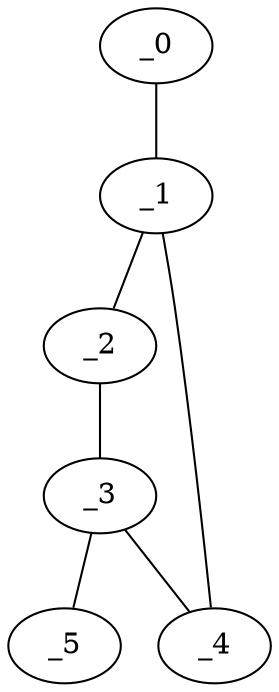 graph WP1_0092 {
	_0	 [x="0.145487",
		y="2.63385"];
	_1	 [x="0.884182",
		y="0.752322"];
	_0 -- _1;
	_2	 [x="2.50356",
		y="3.00781"];
	_1 -- _2;
	_4	 [x="1.80078",
		y="1.82195"];
	_1 -- _4;
	_3	 [x="2.01",
		y="0.48"];
	_2 -- _3;
	_3 -- _4;
	_5	 [x="0.713847",
		y="2.53901"];
	_3 -- _5;
}
